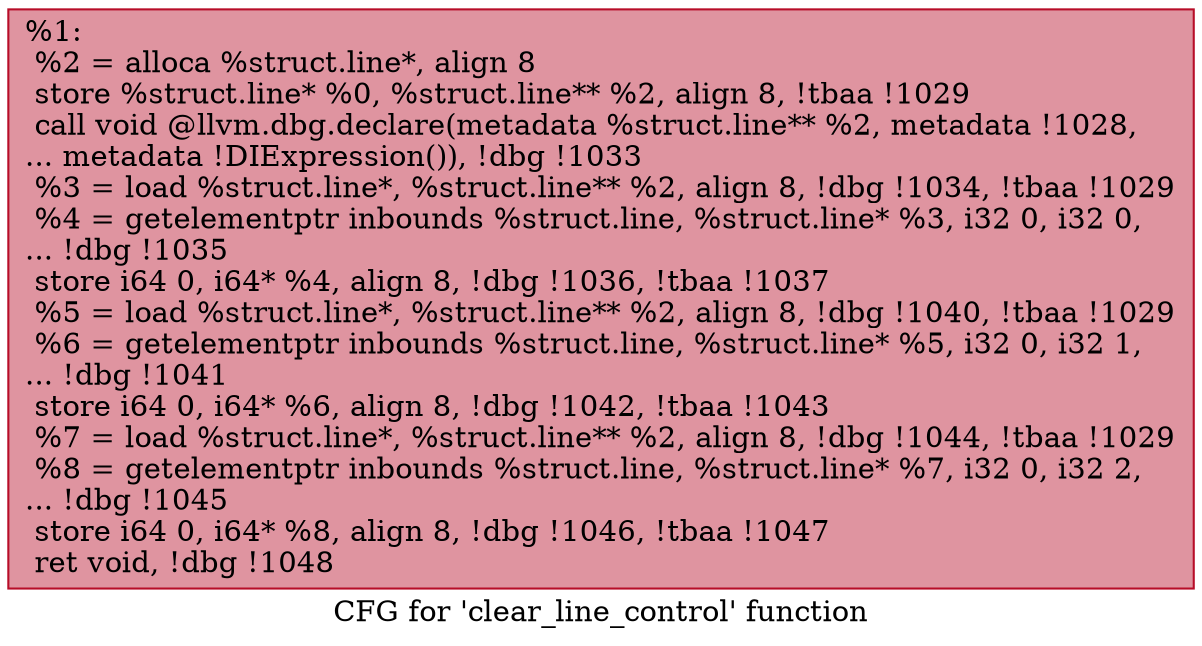 digraph "CFG for 'clear_line_control' function" {
	label="CFG for 'clear_line_control' function";

	Node0x235fea0 [shape=record,color="#b70d28ff", style=filled, fillcolor="#b70d2870",label="{%1:\l  %2 = alloca %struct.line*, align 8\l  store %struct.line* %0, %struct.line** %2, align 8, !tbaa !1029\l  call void @llvm.dbg.declare(metadata %struct.line** %2, metadata !1028,\l... metadata !DIExpression()), !dbg !1033\l  %3 = load %struct.line*, %struct.line** %2, align 8, !dbg !1034, !tbaa !1029\l  %4 = getelementptr inbounds %struct.line, %struct.line* %3, i32 0, i32 0,\l... !dbg !1035\l  store i64 0, i64* %4, align 8, !dbg !1036, !tbaa !1037\l  %5 = load %struct.line*, %struct.line** %2, align 8, !dbg !1040, !tbaa !1029\l  %6 = getelementptr inbounds %struct.line, %struct.line* %5, i32 0, i32 1,\l... !dbg !1041\l  store i64 0, i64* %6, align 8, !dbg !1042, !tbaa !1043\l  %7 = load %struct.line*, %struct.line** %2, align 8, !dbg !1044, !tbaa !1029\l  %8 = getelementptr inbounds %struct.line, %struct.line* %7, i32 0, i32 2,\l... !dbg !1045\l  store i64 0, i64* %8, align 8, !dbg !1046, !tbaa !1047\l  ret void, !dbg !1048\l}"];
}
